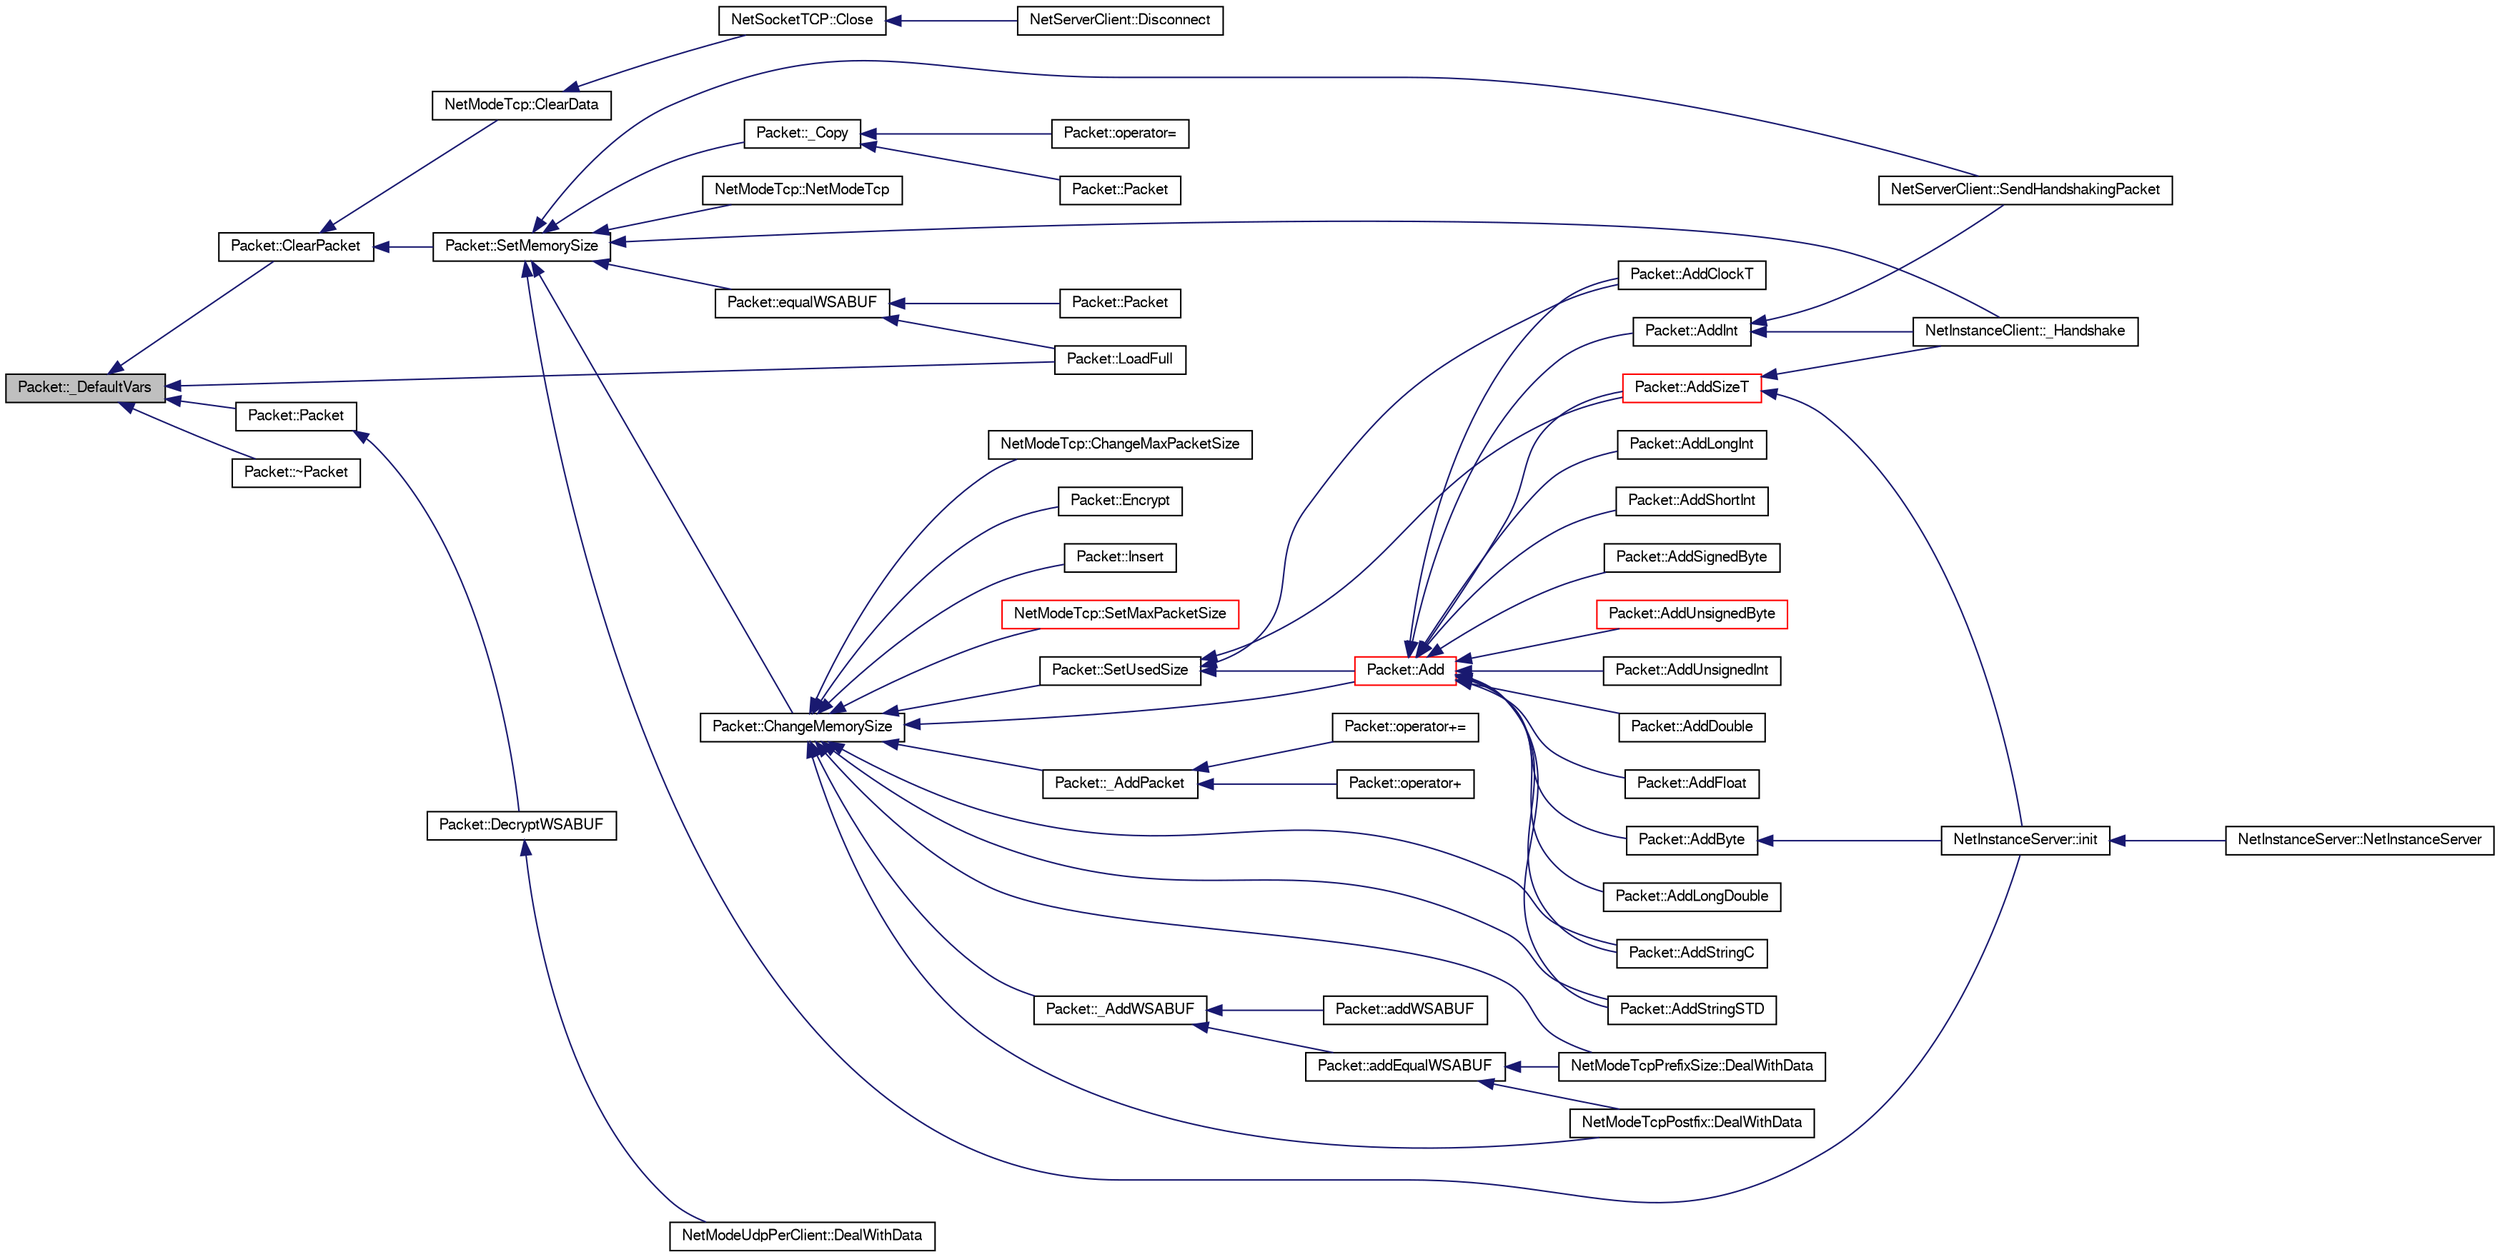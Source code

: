 digraph G
{
  edge [fontname="FreeSans",fontsize="10",labelfontname="FreeSans",labelfontsize="10"];
  node [fontname="FreeSans",fontsize="10",shape=record];
  rankdir=LR;
  Node1 [label="Packet::_DefaultVars",height=0.2,width=0.4,color="black", fillcolor="grey75", style="filled" fontcolor="black"];
  Node1 -> Node2 [dir=back,color="midnightblue",fontsize="10",style="solid",fontname="FreeSans"];
  Node2 [label="Packet::ClearPacket",height=0.2,width=0.4,color="black", fillcolor="white", style="filled",URL="$class_packet.html#a3752c0fb6d3de548e56583af6b7d5dbe"];
  Node2 -> Node3 [dir=back,color="midnightblue",fontsize="10",style="solid",fontname="FreeSans"];
  Node3 [label="NetModeTcp::ClearData",height=0.2,width=0.4,color="black", fillcolor="white", style="filled",URL="$class_net_mode_tcp.html#a4085cc53d5c59a3185c9596293b86766"];
  Node3 -> Node4 [dir=back,color="midnightblue",fontsize="10",style="solid",fontname="FreeSans"];
  Node4 [label="NetSocketTCP::Close",height=0.2,width=0.4,color="black", fillcolor="white", style="filled",URL="$class_net_socket_t_c_p.html#a407a844020c03e9dd24048f38a4d2c1f"];
  Node4 -> Node5 [dir=back,color="midnightblue",fontsize="10",style="solid",fontname="FreeSans"];
  Node5 [label="NetServerClient::Disconnect",height=0.2,width=0.4,color="black", fillcolor="white", style="filled",URL="$class_net_server_client.html#ac20ed4d125f3ef186f74c1d18515a1b5"];
  Node2 -> Node6 [dir=back,color="midnightblue",fontsize="10",style="solid",fontname="FreeSans"];
  Node6 [label="Packet::SetMemorySize",height=0.2,width=0.4,color="black", fillcolor="white", style="filled",URL="$class_packet.html#a6a59836dfc9a2cbbc247264e223eee1a"];
  Node6 -> Node7 [dir=back,color="midnightblue",fontsize="10",style="solid",fontname="FreeSans"];
  Node7 [label="Packet::_Copy",height=0.2,width=0.4,color="black", fillcolor="white", style="filled",URL="$class_packet.html#a432112339899b42ce57f0528c05d7dc2"];
  Node7 -> Node8 [dir=back,color="midnightblue",fontsize="10",style="solid",fontname="FreeSans"];
  Node8 [label="Packet::operator=",height=0.2,width=0.4,color="black", fillcolor="white", style="filled",URL="$class_packet.html#a7f957f789fa6ad8875d1afe4e5f4b1dc"];
  Node7 -> Node9 [dir=back,color="midnightblue",fontsize="10",style="solid",fontname="FreeSans"];
  Node9 [label="Packet::Packet",height=0.2,width=0.4,color="black", fillcolor="white", style="filled",URL="$class_packet.html#ad134c30752b0a1991a33b924b85209c2"];
  Node6 -> Node10 [dir=back,color="midnightblue",fontsize="10",style="solid",fontname="FreeSans"];
  Node10 [label="NetInstanceClient::_Handshake",height=0.2,width=0.4,color="black", fillcolor="white", style="filled",URL="$class_net_instance_client.html#a6e22c2ad45d20637c96205472b36fbd7"];
  Node6 -> Node11 [dir=back,color="midnightblue",fontsize="10",style="solid",fontname="FreeSans"];
  Node11 [label="Packet::ChangeMemorySize",height=0.2,width=0.4,color="black", fillcolor="white", style="filled",URL="$class_packet.html#a131e4c72000a7bad642b00e81d07dfb1"];
  Node11 -> Node12 [dir=back,color="midnightblue",fontsize="10",style="solid",fontname="FreeSans"];
  Node12 [label="Packet::_AddPacket",height=0.2,width=0.4,color="black", fillcolor="white", style="filled",URL="$class_packet.html#afcc7bfb21d45884b60d26036efa4f6cd"];
  Node12 -> Node13 [dir=back,color="midnightblue",fontsize="10",style="solid",fontname="FreeSans"];
  Node13 [label="Packet::operator+",height=0.2,width=0.4,color="black", fillcolor="white", style="filled",URL="$class_packet.html#a38a52f1b08658b5e1eae979967b02685"];
  Node12 -> Node14 [dir=back,color="midnightblue",fontsize="10",style="solid",fontname="FreeSans"];
  Node14 [label="Packet::operator+=",height=0.2,width=0.4,color="black", fillcolor="white", style="filled",URL="$class_packet.html#a076a46dcad5f13d44ded9efe7b16a938"];
  Node11 -> Node15 [dir=back,color="midnightblue",fontsize="10",style="solid",fontname="FreeSans"];
  Node15 [label="Packet::_AddWSABUF",height=0.2,width=0.4,color="black", fillcolor="white", style="filled",URL="$class_packet.html#ac4dee2aa279939236f3bea21d0fed88b"];
  Node15 -> Node16 [dir=back,color="midnightblue",fontsize="10",style="solid",fontname="FreeSans"];
  Node16 [label="Packet::addEqualWSABUF",height=0.2,width=0.4,color="black", fillcolor="white", style="filled",URL="$class_packet.html#a10eb8d42f70b985f311d4180bce14331"];
  Node16 -> Node17 [dir=back,color="midnightblue",fontsize="10",style="solid",fontname="FreeSans"];
  Node17 [label="NetModeTcpPrefixSize::DealWithData",height=0.2,width=0.4,color="black", fillcolor="white", style="filled",URL="$class_net_mode_tcp_prefix_size.html#abd5057023c26ead45d476cf801fbb6ce"];
  Node16 -> Node18 [dir=back,color="midnightblue",fontsize="10",style="solid",fontname="FreeSans"];
  Node18 [label="NetModeTcpPostfix::DealWithData",height=0.2,width=0.4,color="black", fillcolor="white", style="filled",URL="$class_net_mode_tcp_postfix.html#abdbf83ca6a2d99bd37f20fbd731c03f7"];
  Node15 -> Node19 [dir=back,color="midnightblue",fontsize="10",style="solid",fontname="FreeSans"];
  Node19 [label="Packet::addWSABUF",height=0.2,width=0.4,color="black", fillcolor="white", style="filled",URL="$class_packet.html#a908f6daabb43beabbae997008b257cf3"];
  Node11 -> Node20 [dir=back,color="midnightblue",fontsize="10",style="solid",fontname="FreeSans"];
  Node20 [label="Packet::Add",height=0.2,width=0.4,color="red", fillcolor="white", style="filled",URL="$class_packet.html#accba1853790bff371625b8ab7c262e8e"];
  Node20 -> Node21 [dir=back,color="midnightblue",fontsize="10",style="solid",fontname="FreeSans"];
  Node21 [label="Packet::AddByte",height=0.2,width=0.4,color="black", fillcolor="white", style="filled",URL="$class_packet.html#a2d14071eb6f733381d948e7b66d2638a"];
  Node21 -> Node22 [dir=back,color="midnightblue",fontsize="10",style="solid",fontname="FreeSans"];
  Node22 [label="NetInstanceServer::init",height=0.2,width=0.4,color="black", fillcolor="white", style="filled",URL="$class_net_instance_server.html#aec1cb62dd80e73771a00d0f7a0ad47ba"];
  Node22 -> Node23 [dir=back,color="midnightblue",fontsize="10",style="solid",fontname="FreeSans"];
  Node23 [label="NetInstanceServer::NetInstanceServer",height=0.2,width=0.4,color="black", fillcolor="white", style="filled",URL="$class_net_instance_server.html#afb65fda21c651d12b0027c0c7be3de6a"];
  Node20 -> Node24 [dir=back,color="midnightblue",fontsize="10",style="solid",fontname="FreeSans"];
  Node24 [label="Packet::AddClockT",height=0.2,width=0.4,color="black", fillcolor="white", style="filled",URL="$class_packet.html#a3122eeb38469160ac91459e893d244fc"];
  Node20 -> Node25 [dir=back,color="midnightblue",fontsize="10",style="solid",fontname="FreeSans"];
  Node25 [label="Packet::AddDouble",height=0.2,width=0.4,color="black", fillcolor="white", style="filled",URL="$class_packet.html#a1e237aba0a70afb0b5094663bc71adea"];
  Node20 -> Node26 [dir=back,color="midnightblue",fontsize="10",style="solid",fontname="FreeSans"];
  Node26 [label="Packet::AddFloat",height=0.2,width=0.4,color="black", fillcolor="white", style="filled",URL="$class_packet.html#a2ed356b0fe5adfc224d52c5d4b1b5d2e"];
  Node20 -> Node27 [dir=back,color="midnightblue",fontsize="10",style="solid",fontname="FreeSans"];
  Node27 [label="Packet::AddInt",height=0.2,width=0.4,color="black", fillcolor="white", style="filled",URL="$class_packet.html#aa82c60bdee302200de5d782120444556"];
  Node27 -> Node10 [dir=back,color="midnightblue",fontsize="10",style="solid",fontname="FreeSans"];
  Node27 -> Node28 [dir=back,color="midnightblue",fontsize="10",style="solid",fontname="FreeSans"];
  Node28 [label="NetServerClient::SendHandshakingPacket",height=0.2,width=0.4,color="black", fillcolor="white", style="filled",URL="$class_net_server_client.html#a3421b76c89bf79a2f8d6c9b7225aac45"];
  Node20 -> Node29 [dir=back,color="midnightblue",fontsize="10",style="solid",fontname="FreeSans"];
  Node29 [label="Packet::AddLongDouble",height=0.2,width=0.4,color="black", fillcolor="white", style="filled",URL="$class_packet.html#a56d9031db5849ef6c698307cecf51f66"];
  Node20 -> Node30 [dir=back,color="midnightblue",fontsize="10",style="solid",fontname="FreeSans"];
  Node30 [label="Packet::AddLongInt",height=0.2,width=0.4,color="black", fillcolor="white", style="filled",URL="$class_packet.html#a2cf1c859eb38c8bd70cddd15784c3cdf"];
  Node20 -> Node31 [dir=back,color="midnightblue",fontsize="10",style="solid",fontname="FreeSans"];
  Node31 [label="Packet::AddShortInt",height=0.2,width=0.4,color="black", fillcolor="white", style="filled",URL="$class_packet.html#adecd7034cc2c17f7b5f874a76a90296d"];
  Node20 -> Node32 [dir=back,color="midnightblue",fontsize="10",style="solid",fontname="FreeSans"];
  Node32 [label="Packet::AddSignedByte",height=0.2,width=0.4,color="black", fillcolor="white", style="filled",URL="$class_packet.html#aad1adb2adfbff44a8bb6e2e5dd21bba7"];
  Node20 -> Node33 [dir=back,color="midnightblue",fontsize="10",style="solid",fontname="FreeSans"];
  Node33 [label="Packet::AddSizeT",height=0.2,width=0.4,color="red", fillcolor="white", style="filled",URL="$class_packet.html#a791f7b6b352e84b1848a8593e9652fe6"];
  Node33 -> Node10 [dir=back,color="midnightblue",fontsize="10",style="solid",fontname="FreeSans"];
  Node33 -> Node22 [dir=back,color="midnightblue",fontsize="10",style="solid",fontname="FreeSans"];
  Node20 -> Node34 [dir=back,color="midnightblue",fontsize="10",style="solid",fontname="FreeSans"];
  Node34 [label="Packet::AddStringC",height=0.2,width=0.4,color="black", fillcolor="white", style="filled",URL="$class_packet.html#a24cb4876fab24a4404d2e0f28a7c45ed"];
  Node20 -> Node35 [dir=back,color="midnightblue",fontsize="10",style="solid",fontname="FreeSans"];
  Node35 [label="Packet::AddStringSTD",height=0.2,width=0.4,color="black", fillcolor="white", style="filled",URL="$class_packet.html#a30f187b95a60033a138e3e088815a9d3"];
  Node20 -> Node36 [dir=back,color="midnightblue",fontsize="10",style="solid",fontname="FreeSans"];
  Node36 [label="Packet::AddUnsignedByte",height=0.2,width=0.4,color="red", fillcolor="white", style="filled",URL="$class_packet.html#aaba9c19da4d5a61c136002dac79c6151"];
  Node20 -> Node37 [dir=back,color="midnightblue",fontsize="10",style="solid",fontname="FreeSans"];
  Node37 [label="Packet::AddUnsignedInt",height=0.2,width=0.4,color="black", fillcolor="white", style="filled",URL="$class_packet.html#af60bf7a66eab04c47c78ebbb0adc9408"];
  Node11 -> Node34 [dir=back,color="midnightblue",fontsize="10",style="solid",fontname="FreeSans"];
  Node11 -> Node35 [dir=back,color="midnightblue",fontsize="10",style="solid",fontname="FreeSans"];
  Node11 -> Node38 [dir=back,color="midnightblue",fontsize="10",style="solid",fontname="FreeSans"];
  Node38 [label="NetModeTcp::ChangeMaxPacketSize",height=0.2,width=0.4,color="black", fillcolor="white", style="filled",URL="$class_net_mode_tcp.html#a875a5427b917d225cdbe7798619c6a07"];
  Node11 -> Node17 [dir=back,color="midnightblue",fontsize="10",style="solid",fontname="FreeSans"];
  Node11 -> Node18 [dir=back,color="midnightblue",fontsize="10",style="solid",fontname="FreeSans"];
  Node11 -> Node39 [dir=back,color="midnightblue",fontsize="10",style="solid",fontname="FreeSans"];
  Node39 [label="Packet::Encrypt",height=0.2,width=0.4,color="black", fillcolor="white", style="filled",URL="$class_packet.html#ab03f189a29f95f1983cc51ca3fdd079e"];
  Node11 -> Node40 [dir=back,color="midnightblue",fontsize="10",style="solid",fontname="FreeSans"];
  Node40 [label="Packet::Insert",height=0.2,width=0.4,color="black", fillcolor="white", style="filled",URL="$class_packet.html#a72a5604fef4c3f813ebbf810349560e5"];
  Node11 -> Node41 [dir=back,color="midnightblue",fontsize="10",style="solid",fontname="FreeSans"];
  Node41 [label="NetModeTcp::SetMaxPacketSize",height=0.2,width=0.4,color="red", fillcolor="white", style="filled",URL="$class_net_mode_tcp.html#ac86d087ab32959e0722b86d1e3696c3f"];
  Node11 -> Node42 [dir=back,color="midnightblue",fontsize="10",style="solid",fontname="FreeSans"];
  Node42 [label="Packet::SetUsedSize",height=0.2,width=0.4,color="black", fillcolor="white", style="filled",URL="$class_packet.html#a37596c747b8db1b2c07c971259f5f786"];
  Node42 -> Node20 [dir=back,color="midnightblue",fontsize="10",style="solid",fontname="FreeSans"];
  Node42 -> Node24 [dir=back,color="midnightblue",fontsize="10",style="solid",fontname="FreeSans"];
  Node42 -> Node33 [dir=back,color="midnightblue",fontsize="10",style="solid",fontname="FreeSans"];
  Node6 -> Node43 [dir=back,color="midnightblue",fontsize="10",style="solid",fontname="FreeSans"];
  Node43 [label="Packet::equalWSABUF",height=0.2,width=0.4,color="black", fillcolor="white", style="filled",URL="$class_packet.html#a64281460528b923a5d151d2180cbd82f"];
  Node43 -> Node44 [dir=back,color="midnightblue",fontsize="10",style="solid",fontname="FreeSans"];
  Node44 [label="Packet::LoadFull",height=0.2,width=0.4,color="black", fillcolor="white", style="filled",URL="$class_packet.html#ae9ea5d512acd9f1301da990dc58212e2"];
  Node43 -> Node45 [dir=back,color="midnightblue",fontsize="10",style="solid",fontname="FreeSans"];
  Node45 [label="Packet::Packet",height=0.2,width=0.4,color="black", fillcolor="white", style="filled",URL="$class_packet.html#a8d798085ac71871ea2fed0889b061794"];
  Node6 -> Node22 [dir=back,color="midnightblue",fontsize="10",style="solid",fontname="FreeSans"];
  Node6 -> Node46 [dir=back,color="midnightblue",fontsize="10",style="solid",fontname="FreeSans"];
  Node46 [label="NetModeTcp::NetModeTcp",height=0.2,width=0.4,color="black", fillcolor="white", style="filled",URL="$class_net_mode_tcp.html#a4415c7fc6d6e7055166ca4ec0cd8182f"];
  Node6 -> Node28 [dir=back,color="midnightblue",fontsize="10",style="solid",fontname="FreeSans"];
  Node1 -> Node44 [dir=back,color="midnightblue",fontsize="10",style="solid",fontname="FreeSans"];
  Node1 -> Node47 [dir=back,color="midnightblue",fontsize="10",style="solid",fontname="FreeSans"];
  Node47 [label="Packet::Packet",height=0.2,width=0.4,color="black", fillcolor="white", style="filled",URL="$class_packet.html#aabcfb963c0d5bc0fa554668f92989622"];
  Node47 -> Node48 [dir=back,color="midnightblue",fontsize="10",style="solid",fontname="FreeSans"];
  Node48 [label="Packet::DecryptWSABUF",height=0.2,width=0.4,color="black", fillcolor="white", style="filled",URL="$class_packet.html#a6cd17437529a0a364d200687fb815244"];
  Node48 -> Node49 [dir=back,color="midnightblue",fontsize="10",style="solid",fontname="FreeSans"];
  Node49 [label="NetModeUdpPerClient::DealWithData",height=0.2,width=0.4,color="black", fillcolor="white", style="filled",URL="$class_net_mode_udp_per_client.html#a0b24c708977c6a561fa5a2ce9d0f8dde"];
  Node1 -> Node50 [dir=back,color="midnightblue",fontsize="10",style="solid",fontname="FreeSans"];
  Node50 [label="Packet::~Packet",height=0.2,width=0.4,color="black", fillcolor="white", style="filled",URL="$class_packet.html#a48938391fb7e07460bb0e01198ae5ede"];
}

